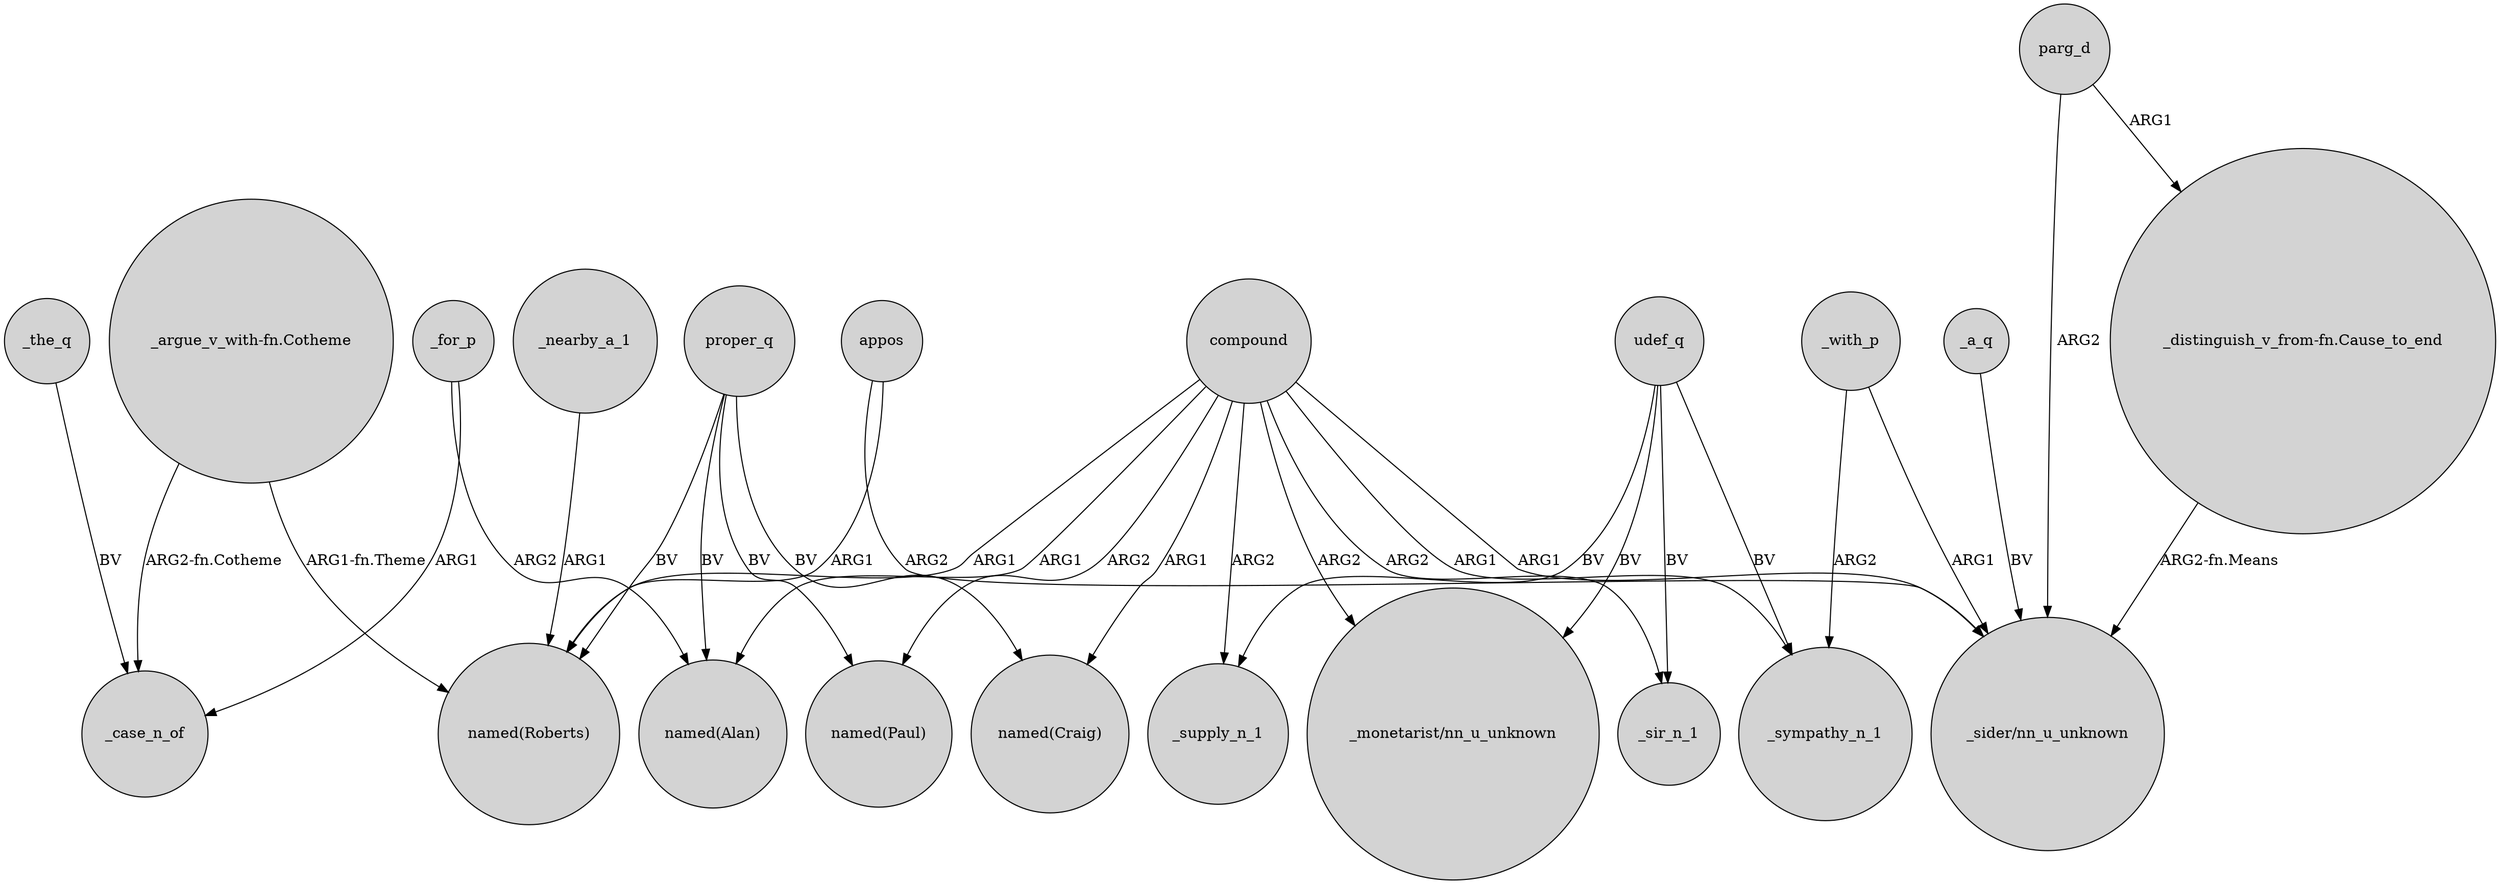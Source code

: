 digraph {
	node [shape=circle style=filled]
	compound -> "named(Roberts)" [label=ARG1]
	"_argue_v_with-fn.Cotheme" -> "named(Roberts)" [label="ARG1-fn.Theme"]
	_with_p -> "_sider/nn_u_unknown" [label=ARG1]
	_for_p -> _case_n_of [label=ARG1]
	compound -> "named(Paul)" [label=ARG2]
	parg_d -> "_sider/nn_u_unknown" [label=ARG2]
	udef_q -> _sir_n_1 [label=BV]
	_nearby_a_1 -> "named(Roberts)" [label=ARG1]
	udef_q -> _sympathy_n_1 [label=BV]
	udef_q -> _supply_n_1 [label=BV]
	proper_q -> "named(Craig)" [label=BV]
	_with_p -> _sympathy_n_1 [label=ARG2]
	proper_q -> "named(Roberts)" [label=BV]
	"_argue_v_with-fn.Cotheme" -> _case_n_of [label="ARG2-fn.Cotheme"]
	compound -> _sir_n_1 [label=ARG2]
	appos -> "named(Roberts)" [label=ARG1]
	compound -> "named(Craig)" [label=ARG1]
	proper_q -> "named(Paul)" [label=BV]
	appos -> "_sider/nn_u_unknown" [label=ARG2]
	compound -> _sympathy_n_1 [label=ARG1]
	"_distinguish_v_from-fn.Cause_to_end" -> "_sider/nn_u_unknown" [label="ARG2-fn.Means"]
	compound -> "_sider/nn_u_unknown" [label=ARG1]
	compound -> "_monetarist/nn_u_unknown" [label=ARG2]
	_a_q -> "_sider/nn_u_unknown" [label=BV]
	proper_q -> "named(Alan)" [label=BV]
	compound -> _supply_n_1 [label=ARG2]
	parg_d -> "_distinguish_v_from-fn.Cause_to_end" [label=ARG1]
	_the_q -> _case_n_of [label=BV]
	udef_q -> "_monetarist/nn_u_unknown" [label=BV]
	compound -> "named(Alan)" [label=ARG1]
	_for_p -> "named(Alan)" [label=ARG2]
}
